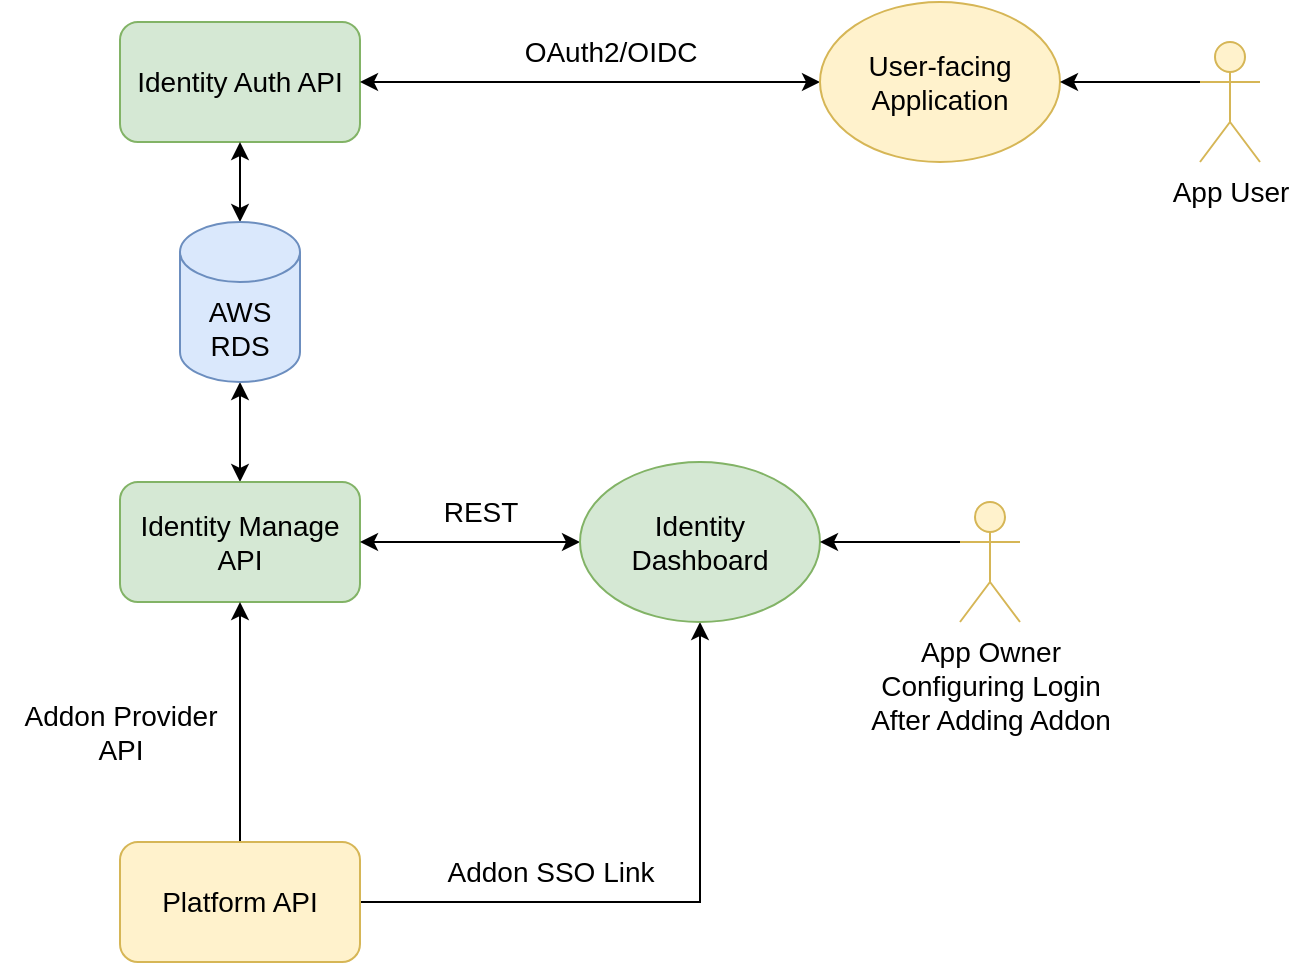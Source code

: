 <mxfile version="20.0.2" type="github">
  <diagram id="Nawkl-2bREGopFcCKAgP" name="Page-1">
    <mxGraphModel dx="1426" dy="889" grid="1" gridSize="10" guides="1" tooltips="1" connect="1" arrows="1" fold="1" page="1" pageScale="1" pageWidth="850" pageHeight="1100" math="0" shadow="0">
      <root>
        <mxCell id="0" />
        <mxCell id="1" parent="0" />
        <mxCell id="CyBAQU3gMxsRNL2kXF81-1" value="Identity Auth API" style="rounded=1;whiteSpace=wrap;html=1;fontSize=14;fillColor=#d5e8d4;strokeColor=#82b366;" parent="1" vertex="1">
          <mxGeometry x="130" y="140" width="120" height="60" as="geometry" />
        </mxCell>
        <mxCell id="CyBAQU3gMxsRNL2kXF81-7" style="edgeStyle=orthogonalEdgeStyle;rounded=0;orthogonalLoop=1;jettySize=auto;html=1;exitX=0.5;exitY=0;exitDx=0;exitDy=0;entryX=0.5;entryY=1;entryDx=0;entryDy=0;entryPerimeter=0;fontSize=14;startArrow=classic;startFill=1;" parent="1" source="CyBAQU3gMxsRNL2kXF81-2" target="CyBAQU3gMxsRNL2kXF81-6" edge="1">
          <mxGeometry relative="1" as="geometry" />
        </mxCell>
        <mxCell id="CyBAQU3gMxsRNL2kXF81-2" value="Identity Manage API" style="rounded=1;whiteSpace=wrap;html=1;fontSize=14;fillColor=#d5e8d4;strokeColor=#82b366;" parent="1" vertex="1">
          <mxGeometry x="130" y="370" width="120" height="60" as="geometry" />
        </mxCell>
        <mxCell id="CyBAQU3gMxsRNL2kXF81-4" style="edgeStyle=orthogonalEdgeStyle;rounded=0;orthogonalLoop=1;jettySize=auto;html=1;exitX=0.5;exitY=0;exitDx=0;exitDy=0;entryX=0.5;entryY=1;entryDx=0;entryDy=0;fontSize=14;" parent="1" source="CyBAQU3gMxsRNL2kXF81-3" target="CyBAQU3gMxsRNL2kXF81-2" edge="1">
          <mxGeometry relative="1" as="geometry" />
        </mxCell>
        <mxCell id="CyBAQU3gMxsRNL2kXF81-21" style="edgeStyle=orthogonalEdgeStyle;rounded=0;orthogonalLoop=1;jettySize=auto;html=1;exitX=1;exitY=0.5;exitDx=0;exitDy=0;entryX=0.5;entryY=1;entryDx=0;entryDy=0;fontSize=14;startArrow=none;startFill=0;" parent="1" source="CyBAQU3gMxsRNL2kXF81-3" target="CyBAQU3gMxsRNL2kXF81-12" edge="1">
          <mxGeometry relative="1" as="geometry" />
        </mxCell>
        <mxCell id="CyBAQU3gMxsRNL2kXF81-3" value="Platform API" style="rounded=1;whiteSpace=wrap;html=1;fontSize=14;fillColor=#fff2cc;strokeColor=#d6b656;" parent="1" vertex="1">
          <mxGeometry x="130" y="550" width="120" height="60" as="geometry" />
        </mxCell>
        <mxCell id="CyBAQU3gMxsRNL2kXF81-5" value="Addon Provider&lt;br&gt;API" style="text;html=1;align=center;verticalAlign=middle;resizable=0;points=[];autosize=1;strokeColor=none;fillColor=none;fontSize=14;" parent="1" vertex="1">
          <mxGeometry x="70" y="470" width="120" height="50" as="geometry" />
        </mxCell>
        <mxCell id="CyBAQU3gMxsRNL2kXF81-8" style="edgeStyle=orthogonalEdgeStyle;rounded=0;orthogonalLoop=1;jettySize=auto;html=1;exitX=0.5;exitY=0;exitDx=0;exitDy=0;exitPerimeter=0;entryX=0.5;entryY=1;entryDx=0;entryDy=0;fontSize=14;startArrow=classic;startFill=1;" parent="1" source="CyBAQU3gMxsRNL2kXF81-6" target="CyBAQU3gMxsRNL2kXF81-1" edge="1">
          <mxGeometry relative="1" as="geometry" />
        </mxCell>
        <mxCell id="CyBAQU3gMxsRNL2kXF81-6" value="AWS RDS" style="shape=cylinder3;whiteSpace=wrap;html=1;boundedLbl=1;backgroundOutline=1;size=15;fontSize=14;fillColor=#dae8fc;strokeColor=#6c8ebf;" parent="1" vertex="1">
          <mxGeometry x="160" y="240" width="60" height="80" as="geometry" />
        </mxCell>
        <mxCell id="CyBAQU3gMxsRNL2kXF81-10" style="edgeStyle=orthogonalEdgeStyle;rounded=0;orthogonalLoop=1;jettySize=auto;html=1;exitX=0;exitY=0.5;exitDx=0;exitDy=0;entryX=1;entryY=0.5;entryDx=0;entryDy=0;fontSize=14;startArrow=classic;startFill=1;" parent="1" source="CyBAQU3gMxsRNL2kXF81-9" target="CyBAQU3gMxsRNL2kXF81-1" edge="1">
          <mxGeometry relative="1" as="geometry" />
        </mxCell>
        <mxCell id="CyBAQU3gMxsRNL2kXF81-9" value="User-facing&lt;br&gt;Application" style="ellipse;whiteSpace=wrap;html=1;fontSize=14;fillColor=#fff2cc;strokeColor=#d6b656;" parent="1" vertex="1">
          <mxGeometry x="480" y="130" width="120" height="80" as="geometry" />
        </mxCell>
        <mxCell id="CyBAQU3gMxsRNL2kXF81-11" value="OAuth2/OIDC" style="text;html=1;align=center;verticalAlign=middle;resizable=0;points=[];autosize=1;strokeColor=none;fillColor=none;fontSize=14;" parent="1" vertex="1">
          <mxGeometry x="320" y="140" width="110" height="30" as="geometry" />
        </mxCell>
        <mxCell id="CyBAQU3gMxsRNL2kXF81-13" style="edgeStyle=orthogonalEdgeStyle;rounded=0;orthogonalLoop=1;jettySize=auto;html=1;exitX=0;exitY=0.5;exitDx=0;exitDy=0;entryX=1;entryY=0.5;entryDx=0;entryDy=0;fontSize=14;startArrow=classic;startFill=1;" parent="1" source="CyBAQU3gMxsRNL2kXF81-12" target="CyBAQU3gMxsRNL2kXF81-2" edge="1">
          <mxGeometry relative="1" as="geometry" />
        </mxCell>
        <mxCell id="CyBAQU3gMxsRNL2kXF81-12" value="Identity&lt;br&gt;Dashboard" style="ellipse;whiteSpace=wrap;html=1;fontSize=14;fillColor=#d5e8d4;strokeColor=#82b366;" parent="1" vertex="1">
          <mxGeometry x="360" y="360" width="120" height="80" as="geometry" />
        </mxCell>
        <mxCell id="CyBAQU3gMxsRNL2kXF81-14" value="REST" style="text;html=1;align=center;verticalAlign=middle;resizable=0;points=[];autosize=1;strokeColor=none;fillColor=none;fontSize=14;" parent="1" vertex="1">
          <mxGeometry x="280" y="370" width="60" height="30" as="geometry" />
        </mxCell>
        <mxCell id="CyBAQU3gMxsRNL2kXF81-16" style="edgeStyle=orthogonalEdgeStyle;rounded=0;orthogonalLoop=1;jettySize=auto;html=1;exitX=0;exitY=0.333;exitDx=0;exitDy=0;exitPerimeter=0;fontSize=14;startArrow=none;startFill=0;" parent="1" source="CyBAQU3gMxsRNL2kXF81-15" target="CyBAQU3gMxsRNL2kXF81-12" edge="1">
          <mxGeometry relative="1" as="geometry" />
        </mxCell>
        <mxCell id="CyBAQU3gMxsRNL2kXF81-15" value="App Owner&lt;br&gt;Configuring Login&lt;br&gt;After Adding Addon" style="shape=umlActor;verticalLabelPosition=bottom;verticalAlign=top;html=1;outlineConnect=0;fontSize=14;fillColor=#fff2cc;strokeColor=#d6b656;" parent="1" vertex="1">
          <mxGeometry x="550" y="380" width="30" height="60" as="geometry" />
        </mxCell>
        <mxCell id="CyBAQU3gMxsRNL2kXF81-18" style="edgeStyle=orthogonalEdgeStyle;rounded=0;orthogonalLoop=1;jettySize=auto;html=1;exitX=0;exitY=0.333;exitDx=0;exitDy=0;exitPerimeter=0;entryX=1;entryY=0.5;entryDx=0;entryDy=0;fontSize=14;startArrow=none;startFill=0;" parent="1" source="CyBAQU3gMxsRNL2kXF81-17" target="CyBAQU3gMxsRNL2kXF81-9" edge="1">
          <mxGeometry relative="1" as="geometry" />
        </mxCell>
        <mxCell id="CyBAQU3gMxsRNL2kXF81-17" value="App User" style="shape=umlActor;verticalLabelPosition=bottom;verticalAlign=top;html=1;outlineConnect=0;fontSize=14;fillColor=#fff2cc;strokeColor=#d6b656;" parent="1" vertex="1">
          <mxGeometry x="670" y="150" width="30" height="60" as="geometry" />
        </mxCell>
        <mxCell id="CyBAQU3gMxsRNL2kXF81-22" value="Addon SSO Link" style="text;html=1;align=center;verticalAlign=middle;resizable=0;points=[];autosize=1;strokeColor=none;fillColor=none;fontSize=14;" parent="1" vertex="1">
          <mxGeometry x="280" y="550" width="130" height="30" as="geometry" />
        </mxCell>
      </root>
    </mxGraphModel>
  </diagram>
</mxfile>
